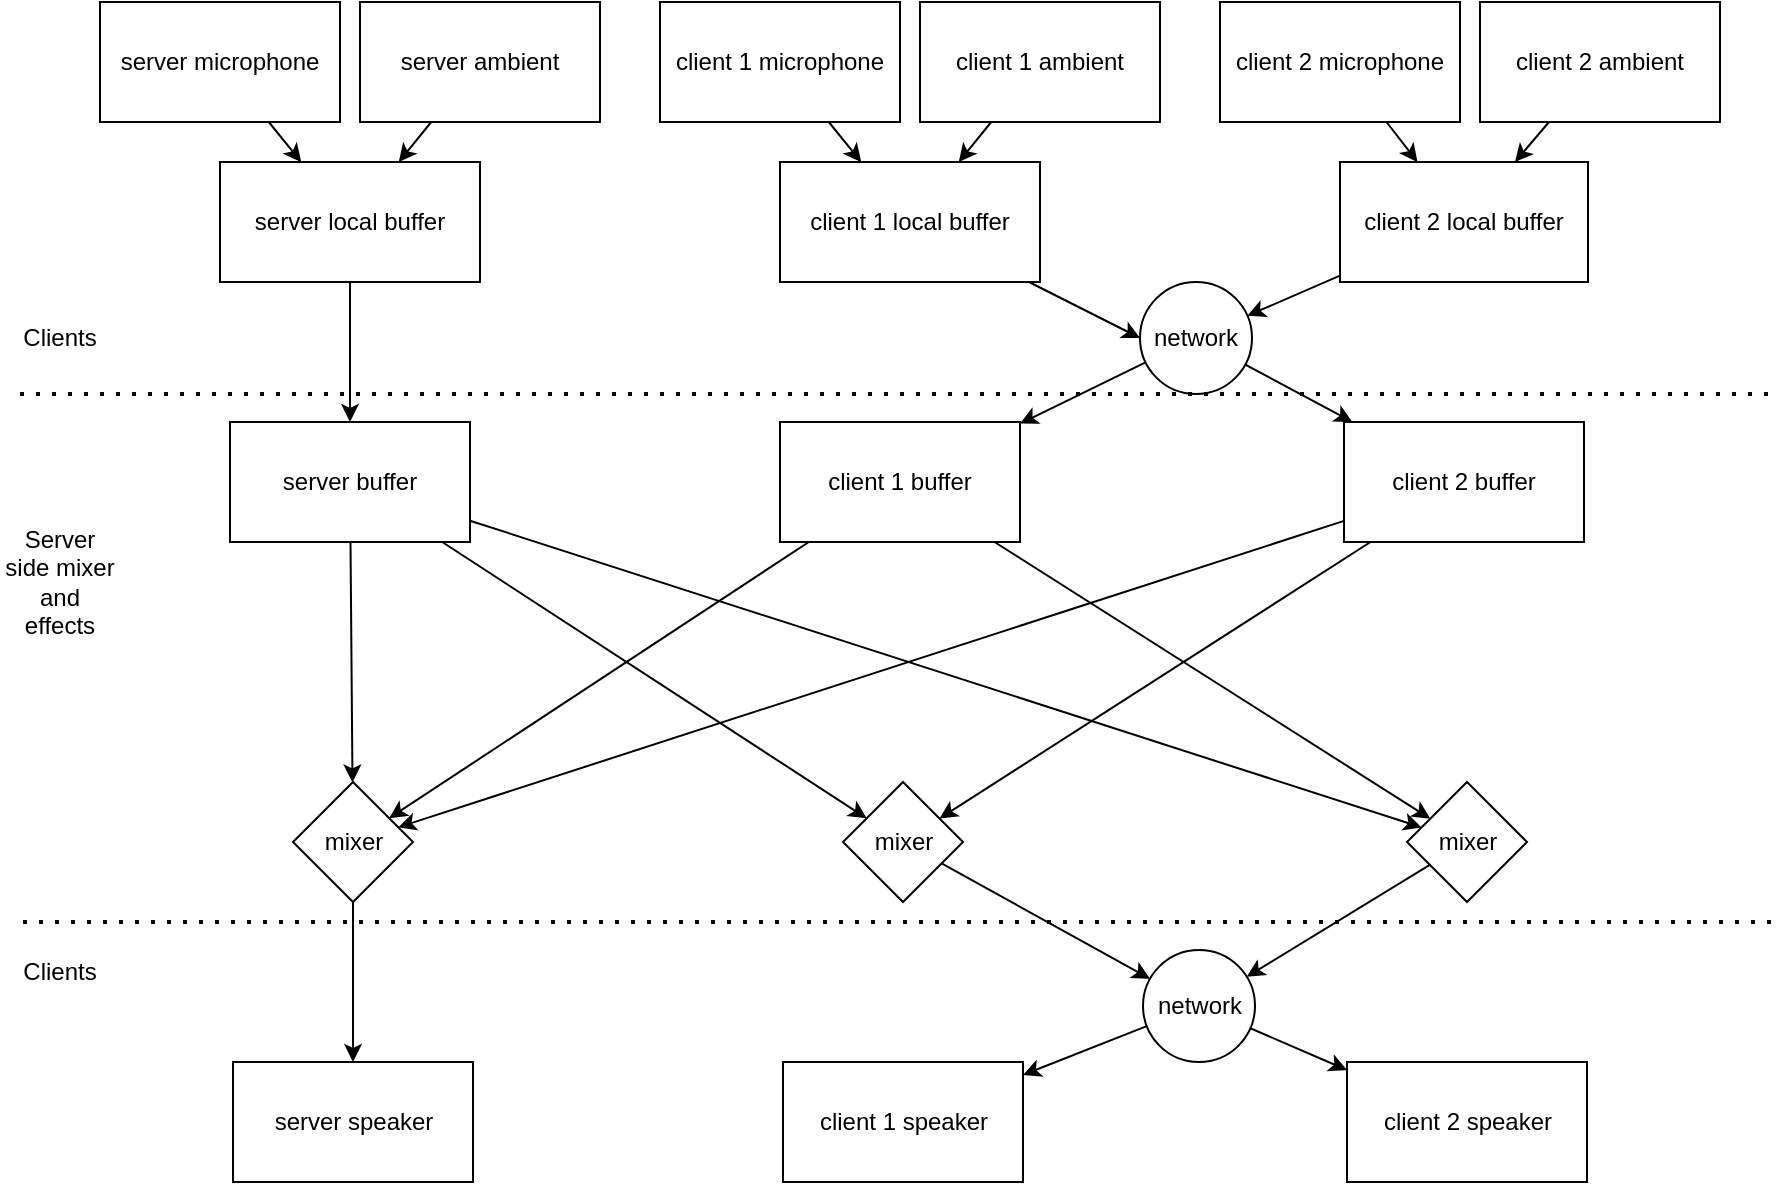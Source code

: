 <mxfile version="15.7.0" type="device"><diagram id="bzPh2RChbX2rZPKW3hzx" name="Page-1"><mxGraphModel dx="1422" dy="734" grid="1" gridSize="10" guides="1" tooltips="1" connect="1" arrows="1" fold="1" page="1" pageScale="1" pageWidth="827" pageHeight="1169" math="0" shadow="0"><root><mxCell id="0"/><mxCell id="1" parent="0"/><mxCell id="_sUU_3naUZgWEinKquGR-19" style="edgeStyle=none;rounded=0;orthogonalLoop=1;jettySize=auto;html=1;" edge="1" parent="1" source="BIPMiw0LzPwzNE7cdIQS-2" target="BIPMiw0LzPwzNE7cdIQS-27"><mxGeometry relative="1" as="geometry"/></mxCell><mxCell id="_sUU_3naUZgWEinKquGR-20" style="edgeStyle=none;rounded=0;orthogonalLoop=1;jettySize=auto;html=1;" edge="1" parent="1" source="BIPMiw0LzPwzNE7cdIQS-2" target="BIPMiw0LzPwzNE7cdIQS-28"><mxGeometry relative="1" as="geometry"/></mxCell><mxCell id="BIPMiw0LzPwzNE7cdIQS-2" value="client 1 buffer" style="rounded=0;whiteSpace=wrap;html=1;" parent="1" vertex="1"><mxGeometry x="500" y="270" width="120" height="60" as="geometry"/></mxCell><mxCell id="_sUU_3naUZgWEinKquGR-21" style="edgeStyle=none;rounded=0;orthogonalLoop=1;jettySize=auto;html=1;" edge="1" parent="1" source="BIPMiw0LzPwzNE7cdIQS-3" target="BIPMiw0LzPwzNE7cdIQS-22"><mxGeometry relative="1" as="geometry"/></mxCell><mxCell id="_sUU_3naUZgWEinKquGR-22" style="edgeStyle=none;rounded=0;orthogonalLoop=1;jettySize=auto;html=1;" edge="1" parent="1" source="BIPMiw0LzPwzNE7cdIQS-3" target="BIPMiw0LzPwzNE7cdIQS-27"><mxGeometry relative="1" as="geometry"/></mxCell><mxCell id="BIPMiw0LzPwzNE7cdIQS-3" value="client 2 buffer" style="rounded=0;whiteSpace=wrap;html=1;" parent="1" vertex="1"><mxGeometry x="782" y="270" width="120" height="60" as="geometry"/></mxCell><mxCell id="_sUU_3naUZgWEinKquGR-17" style="edgeStyle=none;rounded=0;orthogonalLoop=1;jettySize=auto;html=1;" edge="1" parent="1" source="BIPMiw0LzPwzNE7cdIQS-4" target="BIPMiw0LzPwzNE7cdIQS-22"><mxGeometry relative="1" as="geometry"/></mxCell><mxCell id="_sUU_3naUZgWEinKquGR-18" style="edgeStyle=none;rounded=0;orthogonalLoop=1;jettySize=auto;html=1;" edge="1" parent="1" source="BIPMiw0LzPwzNE7cdIQS-4" target="BIPMiw0LzPwzNE7cdIQS-28"><mxGeometry relative="1" as="geometry"/></mxCell><mxCell id="_sUU_3naUZgWEinKquGR-27" style="edgeStyle=none;rounded=0;orthogonalLoop=1;jettySize=auto;html=1;" edge="1" parent="1" source="BIPMiw0LzPwzNE7cdIQS-4" target="BIPMiw0LzPwzNE7cdIQS-27"><mxGeometry relative="1" as="geometry"/></mxCell><mxCell id="BIPMiw0LzPwzNE7cdIQS-4" value="server buffer" style="rounded=0;whiteSpace=wrap;html=1;" parent="1" vertex="1"><mxGeometry x="225" y="270" width="120" height="60" as="geometry"/></mxCell><mxCell id="BIPMiw0LzPwzNE7cdIQS-19" style="edgeStyle=none;rounded=0;orthogonalLoop=1;jettySize=auto;html=1;" parent="1" source="BIPMiw0LzPwzNE7cdIQS-5" target="BIPMiw0LzPwzNE7cdIQS-4" edge="1"><mxGeometry relative="1" as="geometry"/></mxCell><mxCell id="BIPMiw0LzPwzNE7cdIQS-5" value="server local buffer" style="rounded=0;whiteSpace=wrap;html=1;" parent="1" vertex="1"><mxGeometry x="220" y="140" width="130" height="60" as="geometry"/></mxCell><mxCell id="_sUU_3naUZgWEinKquGR-9" style="edgeStyle=none;rounded=0;orthogonalLoop=1;jettySize=auto;html=1;" edge="1" parent="1" source="BIPMiw0LzPwzNE7cdIQS-6" target="BIPMiw0LzPwzNE7cdIQS-12"><mxGeometry relative="1" as="geometry"/></mxCell><mxCell id="BIPMiw0LzPwzNE7cdIQS-6" value="client 2 local buffer" style="rounded=0;whiteSpace=wrap;html=1;" parent="1" vertex="1"><mxGeometry x="780" y="140" width="124" height="60" as="geometry"/></mxCell><mxCell id="BIPMiw0LzPwzNE7cdIQS-15" value="" style="rounded=0;orthogonalLoop=1;jettySize=auto;html=1;entryX=0;entryY=0.5;entryDx=0;entryDy=0;" parent="1" source="BIPMiw0LzPwzNE7cdIQS-7" target="BIPMiw0LzPwzNE7cdIQS-12" edge="1"><mxGeometry relative="1" as="geometry"><mxPoint x="470" y="410" as="targetPoint"/></mxGeometry></mxCell><mxCell id="BIPMiw0LzPwzNE7cdIQS-7" value="client 1 local buffer" style="rounded=0;whiteSpace=wrap;html=1;" parent="1" vertex="1"><mxGeometry x="500" y="140" width="130" height="60" as="geometry"/></mxCell><mxCell id="BIPMiw0LzPwzNE7cdIQS-8" value="server speaker" style="rounded=0;whiteSpace=wrap;html=1;" parent="1" vertex="1"><mxGeometry x="226.5" y="590" width="120" height="60" as="geometry"/></mxCell><mxCell id="BIPMiw0LzPwzNE7cdIQS-9" value="client 1 speaker" style="rounded=0;whiteSpace=wrap;html=1;" parent="1" vertex="1"><mxGeometry x="501.5" y="590" width="120" height="60" as="geometry"/></mxCell><mxCell id="BIPMiw0LzPwzNE7cdIQS-10" value="&lt;div&gt;client 2 speaker&lt;/div&gt;" style="rounded=0;whiteSpace=wrap;html=1;" parent="1" vertex="1"><mxGeometry x="783.5" y="590" width="120" height="60" as="geometry"/></mxCell><mxCell id="BIPMiw0LzPwzNE7cdIQS-17" value="" style="edgeStyle=none;rounded=0;orthogonalLoop=1;jettySize=auto;html=1;" parent="1" source="BIPMiw0LzPwzNE7cdIQS-12" target="BIPMiw0LzPwzNE7cdIQS-3" edge="1"><mxGeometry relative="1" as="geometry"/></mxCell><mxCell id="_sUU_3naUZgWEinKquGR-8" style="rounded=0;orthogonalLoop=1;jettySize=auto;html=1;" edge="1" parent="1" source="BIPMiw0LzPwzNE7cdIQS-12" target="BIPMiw0LzPwzNE7cdIQS-2"><mxGeometry relative="1" as="geometry"/></mxCell><mxCell id="BIPMiw0LzPwzNE7cdIQS-12" value="network" style="ellipse;whiteSpace=wrap;html=1;aspect=fixed;" parent="1" vertex="1"><mxGeometry x="680" y="200" width="56" height="56" as="geometry"/></mxCell><mxCell id="_sUU_3naUZgWEinKquGR-25" style="edgeStyle=none;rounded=0;orthogonalLoop=1;jettySize=auto;html=1;" edge="1" parent="1" source="BIPMiw0LzPwzNE7cdIQS-20" target="BIPMiw0LzPwzNE7cdIQS-9"><mxGeometry relative="1" as="geometry"/></mxCell><mxCell id="_sUU_3naUZgWEinKquGR-26" style="edgeStyle=none;rounded=0;orthogonalLoop=1;jettySize=auto;html=1;" edge="1" parent="1" source="BIPMiw0LzPwzNE7cdIQS-20" target="BIPMiw0LzPwzNE7cdIQS-10"><mxGeometry relative="1" as="geometry"/></mxCell><mxCell id="BIPMiw0LzPwzNE7cdIQS-20" value="network" style="ellipse;whiteSpace=wrap;html=1;aspect=fixed;" parent="1" vertex="1"><mxGeometry x="681.5" y="534" width="56" height="56" as="geometry"/></mxCell><mxCell id="_sUU_3naUZgWEinKquGR-28" style="edgeStyle=none;rounded=0;orthogonalLoop=1;jettySize=auto;html=1;" edge="1" parent="1" source="BIPMiw0LzPwzNE7cdIQS-27" target="BIPMiw0LzPwzNE7cdIQS-8"><mxGeometry relative="1" as="geometry"/></mxCell><mxCell id="BIPMiw0LzPwzNE7cdIQS-27" value="mixer" style="rhombus;whiteSpace=wrap;html=1;" parent="1" vertex="1"><mxGeometry x="256.5" y="450" width="60" height="60" as="geometry"/></mxCell><mxCell id="_sUU_3naUZgWEinKquGR-24" style="edgeStyle=none;rounded=0;orthogonalLoop=1;jettySize=auto;html=1;" edge="1" parent="1" source="BIPMiw0LzPwzNE7cdIQS-28" target="BIPMiw0LzPwzNE7cdIQS-20"><mxGeometry relative="1" as="geometry"/></mxCell><mxCell id="BIPMiw0LzPwzNE7cdIQS-28" value="mixer" style="rhombus;whiteSpace=wrap;html=1;" parent="1" vertex="1"><mxGeometry x="813.5" y="450" width="60" height="60" as="geometry"/></mxCell><mxCell id="_sUU_3naUZgWEinKquGR-10" style="edgeStyle=none;rounded=0;orthogonalLoop=1;jettySize=auto;html=1;" edge="1" parent="1" source="_sUU_3naUZgWEinKquGR-1" target="BIPMiw0LzPwzNE7cdIQS-5"><mxGeometry relative="1" as="geometry"/></mxCell><mxCell id="_sUU_3naUZgWEinKquGR-1" value="server microphone" style="rounded=0;whiteSpace=wrap;html=1;" vertex="1" parent="1"><mxGeometry x="160" y="60" width="120" height="60" as="geometry"/></mxCell><mxCell id="_sUU_3naUZgWEinKquGR-11" style="edgeStyle=none;rounded=0;orthogonalLoop=1;jettySize=auto;html=1;" edge="1" parent="1" source="_sUU_3naUZgWEinKquGR-2" target="BIPMiw0LzPwzNE7cdIQS-5"><mxGeometry relative="1" as="geometry"/></mxCell><mxCell id="_sUU_3naUZgWEinKquGR-2" value="server ambient" style="rounded=0;whiteSpace=wrap;html=1;" vertex="1" parent="1"><mxGeometry x="290" y="60" width="120" height="60" as="geometry"/></mxCell><mxCell id="_sUU_3naUZgWEinKquGR-12" style="edgeStyle=none;rounded=0;orthogonalLoop=1;jettySize=auto;html=1;" edge="1" parent="1" source="_sUU_3naUZgWEinKquGR-3" target="BIPMiw0LzPwzNE7cdIQS-7"><mxGeometry relative="1" as="geometry"/></mxCell><mxCell id="_sUU_3naUZgWEinKquGR-3" value="client 1 microphone" style="rounded=0;whiteSpace=wrap;html=1;" vertex="1" parent="1"><mxGeometry x="440" y="60" width="120" height="60" as="geometry"/></mxCell><mxCell id="_sUU_3naUZgWEinKquGR-13" style="edgeStyle=none;rounded=0;orthogonalLoop=1;jettySize=auto;html=1;" edge="1" parent="1" source="_sUU_3naUZgWEinKquGR-4" target="BIPMiw0LzPwzNE7cdIQS-7"><mxGeometry relative="1" as="geometry"/></mxCell><mxCell id="_sUU_3naUZgWEinKquGR-4" value="client 1 ambient" style="rounded=0;whiteSpace=wrap;html=1;" vertex="1" parent="1"><mxGeometry x="570" y="60" width="120" height="60" as="geometry"/></mxCell><mxCell id="_sUU_3naUZgWEinKquGR-14" style="edgeStyle=none;rounded=0;orthogonalLoop=1;jettySize=auto;html=1;" edge="1" parent="1" source="_sUU_3naUZgWEinKquGR-5" target="BIPMiw0LzPwzNE7cdIQS-6"><mxGeometry relative="1" as="geometry"/></mxCell><mxCell id="_sUU_3naUZgWEinKquGR-5" value="client 2 microphone" style="rounded=0;whiteSpace=wrap;html=1;" vertex="1" parent="1"><mxGeometry x="720" y="60" width="120" height="60" as="geometry"/></mxCell><mxCell id="_sUU_3naUZgWEinKquGR-15" style="edgeStyle=none;rounded=0;orthogonalLoop=1;jettySize=auto;html=1;" edge="1" parent="1" source="_sUU_3naUZgWEinKquGR-6" target="BIPMiw0LzPwzNE7cdIQS-6"><mxGeometry relative="1" as="geometry"/></mxCell><mxCell id="_sUU_3naUZgWEinKquGR-6" value="client 2 ambient" style="rounded=0;whiteSpace=wrap;html=1;" vertex="1" parent="1"><mxGeometry x="850" y="60" width="120" height="60" as="geometry"/></mxCell><mxCell id="_sUU_3naUZgWEinKquGR-23" style="edgeStyle=none;rounded=0;orthogonalLoop=1;jettySize=auto;html=1;" edge="1" parent="1" source="BIPMiw0LzPwzNE7cdIQS-22" target="BIPMiw0LzPwzNE7cdIQS-20"><mxGeometry relative="1" as="geometry"/></mxCell><mxCell id="BIPMiw0LzPwzNE7cdIQS-22" value="mixer" style="rhombus;whiteSpace=wrap;html=1;" parent="1" vertex="1"><mxGeometry x="531.5" y="450" width="60" height="60" as="geometry"/></mxCell><mxCell id="_sUU_3naUZgWEinKquGR-29" value="" style="endArrow=none;dashed=1;html=1;dashPattern=1 3;strokeWidth=2;rounded=0;" edge="1" parent="1"><mxGeometry width="50" height="50" relative="1" as="geometry"><mxPoint x="120" y="256" as="sourcePoint"/><mxPoint x="1000" y="256" as="targetPoint"/></mxGeometry></mxCell><mxCell id="_sUU_3naUZgWEinKquGR-30" value="" style="endArrow=none;dashed=1;html=1;dashPattern=1 3;strokeWidth=2;rounded=0;" edge="1" parent="1"><mxGeometry width="50" height="50" relative="1" as="geometry"><mxPoint x="121.5" y="520" as="sourcePoint"/><mxPoint x="1001.5" y="520" as="targetPoint"/></mxGeometry></mxCell><mxCell id="_sUU_3naUZgWEinKquGR-31" value="Server side mixer and effects" style="text;html=1;strokeColor=none;fillColor=none;align=center;verticalAlign=middle;whiteSpace=wrap;rounded=0;" vertex="1" parent="1"><mxGeometry x="110" y="320" width="60" height="60" as="geometry"/></mxCell><mxCell id="_sUU_3naUZgWEinKquGR-32" value="Clients" style="text;html=1;strokeColor=none;fillColor=none;align=center;verticalAlign=middle;whiteSpace=wrap;rounded=0;" vertex="1" parent="1"><mxGeometry x="110" y="213" width="60" height="30" as="geometry"/></mxCell><mxCell id="_sUU_3naUZgWEinKquGR-33" value="Clients" style="text;html=1;strokeColor=none;fillColor=none;align=center;verticalAlign=middle;whiteSpace=wrap;rounded=0;" vertex="1" parent="1"><mxGeometry x="110" y="530" width="60" height="30" as="geometry"/></mxCell></root></mxGraphModel></diagram></mxfile>
